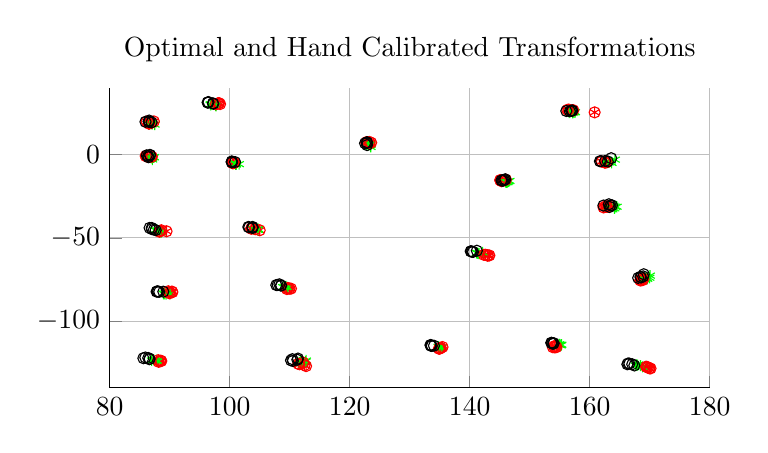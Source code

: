 % This file was created by matlab2tikz v0.4.0.
% Copyright (c) 2008--2013, Nico Schlömer <nico.schloemer@gmail.com>
% All rights reserved.
% 
% The latest updates can be retrieved from
%   http://www.mathworks.com/matlabcentral/fileexchange/22022-matlab2tikz
% where you can also make suggestions and rate matlab2tikz.
% 
% 
% 
\begin{tikzpicture}

\begin{axis}[%
width=3.0in,
height=1.5in,
view={0}{90},
scale only axis,
xmin=80,
xmax=180,
xmajorgrids,
ymin=-140,
ymax=40,
ymajorgrids,
zmin=5,
zmax=15,
zmajorgrids,
title={Optimal and Hand Calibrated Transformations},
axis x line*=bottom,
axis y line*=left,
axis z line*=left
]
\addplot3 [
color=red,
only marks,
mark=asterisk,
mark options={solid}]
table[row sep=crcr] {
87.356 19.883 12.922\\
86.624 18.877 13.024\\
86.155 19.817 12.941\\
86.547 18.485 13.115\\
87.024 19.217 13.033\\
98.154 30.856 11.878\\
98.002 30.549 12.026\\
98.204 30.824 12.349\\
97.681 30.204 12.213\\
98.396 30.291 12.082\\
123.294 6.708 12.165\\
123.571 7.092 12.076\\
122.75 7.102 12.163\\
123.267 7.563 12.134\\
122.806 7.452 12.119\\
146.035 -15.102 11.39\\
145.115 -15.555 11.512\\
145.321 -15.991 11.44\\
145.824 -15.386 11.304\\
145.084 -15.298 11.611\\
143.275 -60.534 11.118\\
143.014 -60.474 11.194\\
142.37 -60.18 11.189\\
142.652 -60.154 11.063\\
142.981 -60.693 10.893\\
134.962 -116.51 11.457\\
135.13 -116.107 11.573\\
135.462 -115.504 11.339\\
135.159 -115.965 11.481\\
134.865 -116.447 11.41\\
154.192 -114.83 10.594\\
154.466 -115.54 10.599\\
154.065 -115.209 10.617\\
154.2 -115.727 10.742\\
153.866 -115.611 10.7\\
169.72 -127.769 10.253\\
169.557 -127.508 10.098\\
169.402 -127.267 10.008\\
170.131 -128.34 10.134\\
169.942 -128.27 10.131\\
168.823 -75.339 10.273\\
168.933 -74.503 10.356\\
168.45 -75.466 10.703\\
168.429 -75.49 10.626\\
168.609 -75.426 10.344\\
162.584 -31.258 10.562\\
162.779 -31.119 10.579\\
163.229 -31.087 10.824\\
162.888 -31.378 10.813\\
162.308 -31.733 10.8\\
162.559 -4.698 10.93\\
162.493 -4.66 10.911\\
162.811 -4.694 10.697\\
162.556 -4.788 10.647\\
162.027 -4.251 10.806\\
87.016 -1.336 13.52\\
86.257 -1.222 13.15\\
86.316 -1.038 13.344\\
86.904 -1.051 13.273\\
85.997 -0.879 13.188\\
157.06 26.25 11.513\\
160.821 25.304 8.803\\
156.506 27.004 11.29\\
157.262 26.622 11.106\\
156.264 26.805 11.138\\
88.599 -45.431 12.879\\
89.47 -46.04 13.381\\
88.357 -46.057 13.222\\
88.269 -46.289 13.069\\
88.373 -45.922 13.17\\
90.442 -82.566 12.808\\
90.377 -82.225 12.652\\
90.055 -82.813 12.722\\
89.96 -83.256 12.738\\
89.761 -82.051 12.637\\
88.598 -123.856 12.55\\
88.152 -124.367 12.304\\
88.483 -123.683 12.512\\
88.388 -123.991 12.494\\
88.083 -123.399 12.521\\
111.626 -125.832 11.666\\
112.245 -124.818 11.359\\
112.472 -126.329 11.795\\
112.724 -126.943 10.882\\
111.428 -125.584 11.631\\
110.209 -80.453 12.021\\
109.541 -80.726 12.073\\
109.688 -80.066 12.062\\
109.955 -80.449 11.843\\
109.668 -80.226 12.034\\
103.584 -44.471 13.025\\
104.253 -44.784 12.982\\
103.607 -44.367 13.117\\
104.999 -45.43 12.752\\
103.726 -43.988 13.122\\
100.505 -5.223 12.511\\
100.683 -5.11 12.49\\
100.723 -4.903 12.649\\
100.559 -5.11 12.542\\
100.684 -4.774 12.459\\
};
\addplot3 [
color=green,
only marks,
mark=asterisk,
mark options={solid}]
table[row sep=crcr] {
87.503 17.965 12.934\\
87.095 19.061 12.612\\
87.001 18.557 12.825\\
87.08 18.215 12.906\\
86.483 18.304 12.841\\
96.842 29.849 12.857\\
96.772 29.984 12.8\\
97.724 29.217 12.511\\
97.653 29.445 12.548\\
96.916 30.217 12.582\\
123.47 5.789 11.859\\
123.468 6.268 11.728\\
123.148 5.627 11.804\\
123.453 6.092 11.671\\
123.497 4.549 12.577\\
146.656 -15.818 11.11\\
146.151 -16.659 11.41\\
146.005 -16.495 11.356\\
146.321 -16.592 11.304\\
146.478 -16.129 11.202\\
141.142 -59.037 11.207\\
142.16 -58.717 10.649\\
141.241 -59.126 11.265\\
141.539 -59.431 11.275\\
141.385 -59.278 11.067\\
134.861 -115.82 11.164\\
135.0 -115.872 11.167\\
134.772 -115.353 11.409\\
134.871 -115.377 11.432\\
135.359 -115.748 10.983\\
154.963 -113.967 10.949\\
155.305 -114.094 10.547\\
154.899 -113.869 10.933\\
155.069 -114.268 10.736\\
155.214 -114.496 10.645\\
168.818 -127.39 10.438\\
167.656 -126.686 10.473\\
167.993 -126.299 10.765\\
167.796 -126.193 10.88\\
168.465 -126.677 10.35\\
170.054 -72.648 9.681\\
169.614 -74.588 10.24\\
169.139 -74.865 10.288\\
169.516 -74.178 10.303\\
169.966 -73.926 9.715\\
163.086 -31.486 10.829\\
164.261 -31.312 10.734\\
164.127 -32.332 10.835\\
164.513 -31.315 10.311\\
163.991 -30.693 10.534\\
164.213 -3.052 10.158\\
163.661 -5.03 10.633\\
163.217 -4.702 10.979\\
162.351 -4.891 10.998\\
162.533 -4.818 11.038\\
87.342 -1.67 13.387\\
87.063 -2.226 13.283\\
87.37 -1.548 12.988\\
87.107 -2.959 13.243\\
86.819 -1.817 13.336\\
157.37 25.373 11.111\\
157.518 25.444 11.017\\
156.571 25.206 11.11\\
157.566 25.506 11.056\\
157.164 25.032 11.03\\
87.557 -45.346 12.704\\
87.916 -45.372 12.755\\
88.577 -46.693 12.912\\
87.945 -46.087 12.922\\
88.287 -46.378 12.982\\
89.393 -83.701 12.936\\
89.183 -83.509 12.907\\
89.059 -83.408 12.883\\
90.077 -83.609 13.001\\
88.959 -83.602 13.05\\
87.798 -123.396 12.607\\
87.97 -124.121 12.792\\
86.989 -123.538 12.669\\
88.031 -123.972 12.609\\
87.312 -123.143 12.701\\
112.647 -124.316 11.362\\
111.813 -123.972 10.939\\
112.744 -123.592 11.171\\
111.899 -125.066 11.704\\
111.595 -124.678 11.873\\
109.636 -79.763 12.118\\
109.693 -79.825 12.59\\
109.103 -79.451 12.606\\
108.873 -79.525 12.092\\
109.388 -79.071 11.903\\
104.144 -44.911 12.235\\
104.702 -45.283 12.471\\
104.699 -45.019 12.434\\
104.008 -44.694 12.368\\
104.722 -44.664 12.643\\
101.053 -5.932 12.712\\
101.56 -5.762 12.771\\
101.017 -5.355 12.558\\
101.041 -5.697 12.692\\
101.0 -5.813 12.688\\
};
\addplot3 [
color=red,
only marks,
mark=o,
mark options={solid}]
table[row sep=crcr] {
87.356 19.883 12.922\\
86.624 18.877 13.024\\
86.155 19.817 12.941\\
86.547 18.485 13.115\\
87.024 19.217 13.033\\
98.154 30.856 11.878\\
98.002 30.549 12.026\\
98.204 30.824 12.349\\
97.681 30.204 12.213\\
98.396 30.291 12.082\\
123.294 6.708 12.165\\
123.571 7.092 12.076\\
122.75 7.102 12.163\\
123.267 7.563 12.134\\
122.806 7.452 12.119\\
146.035 -15.102 11.39\\
145.115 -15.555 11.512\\
145.321 -15.991 11.44\\
145.824 -15.386 11.304\\
145.084 -15.298 11.611\\
143.275 -60.534 11.118\\
143.014 -60.474 11.194\\
142.37 -60.18 11.189\\
142.652 -60.154 11.063\\
142.981 -60.693 10.893\\
134.962 -116.51 11.457\\
135.13 -116.107 11.573\\
135.462 -115.504 11.339\\
135.159 -115.965 11.481\\
134.865 -116.447 11.41\\
154.192 -114.83 10.594\\
154.466 -115.54 10.599\\
154.065 -115.209 10.617\\
154.2 -115.727 10.742\\
153.866 -115.611 10.7\\
169.72 -127.769 10.253\\
169.557 -127.508 10.098\\
169.402 -127.267 10.008\\
170.131 -128.34 10.134\\
169.942 -128.27 10.131\\
168.823 -75.339 10.273\\
168.933 -74.503 10.356\\
168.45 -75.466 10.703\\
168.429 -75.49 10.626\\
168.609 -75.426 10.344\\
162.584 -31.258 10.562\\
162.779 -31.119 10.579\\
163.229 -31.087 10.824\\
162.888 -31.378 10.813\\
162.308 -31.733 10.8\\
162.559 -4.698 10.93\\
162.493 -4.66 10.911\\
162.811 -4.694 10.697\\
162.556 -4.788 10.647\\
162.027 -4.251 10.806\\
87.016 -1.336 13.52\\
86.257 -1.222 13.15\\
86.316 -1.038 13.344\\
86.904 -1.051 13.273\\
85.997 -0.879 13.188\\
157.06 26.25 11.513\\
160.821 25.304 8.803\\
156.506 27.004 11.29\\
157.262 26.622 11.106\\
156.264 26.805 11.138\\
88.599 -45.431 12.879\\
89.47 -46.04 13.381\\
88.357 -46.057 13.222\\
88.269 -46.289 13.069\\
88.373 -45.922 13.17\\
90.442 -82.566 12.808\\
90.377 -82.225 12.652\\
90.055 -82.813 12.722\\
89.96 -83.256 12.738\\
89.761 -82.051 12.637\\
88.598 -123.856 12.55\\
88.152 -124.367 12.304\\
88.483 -123.683 12.512\\
88.388 -123.991 12.494\\
88.083 -123.399 12.521\\
111.626 -125.832 11.666\\
112.245 -124.818 11.359\\
112.472 -126.329 11.795\\
112.724 -126.943 10.882\\
111.428 -125.584 11.631\\
110.209 -80.453 12.021\\
109.541 -80.726 12.073\\
109.688 -80.066 12.062\\
109.955 -80.449 11.843\\
109.668 -80.226 12.034\\
103.584 -44.471 13.025\\
104.253 -44.784 12.982\\
103.607 -44.367 13.117\\
104.999 -45.43 12.752\\
103.726 -43.988 13.122\\
100.505 -5.223 12.511\\
100.683 -5.11 12.49\\
100.723 -4.903 12.649\\
100.559 -5.11 12.542\\
100.684 -4.774 12.459\\
};
\addplot3 [
color=black,
only marks,
mark=o,
mark options={solid}]
table[row sep=crcr] {
86.973 19.302 12.102\\
86.576 20.398 11.767\\
86.476 19.896 11.983\\
86.553 19.555 12.069\\
85.957 19.647 11.996\\
96.384 31.129 12.02\\
96.315 31.265 11.961\\
97.266 30.49 11.688\\
97.196 30.718 11.722\\
96.463 31.495 11.742\\
122.876 6.904 11.486\\
122.878 7.382 11.351\\
122.554 6.744 11.429\\
122.862 7.206 11.295\\
122.888 5.67 12.214\\
145.937 -14.845 11.146\\
145.425 -15.68 11.447\\
145.28 -15.516 11.391\\
145.596 -15.616 11.343\\
145.757 -15.154 11.239\\
140.163 -58.029 11.547\\
141.188 -57.719 10.996\\
140.261 -58.117 11.607\\
140.557 -58.424 11.621\\
140.406 -58.272 11.411\\
133.541 -114.771 11.911\\
133.679 -114.824 11.916\\
133.452 -114.302 12.152\\
133.55 -114.327 12.177\\
134.041 -114.704 11.735\\
153.655 -113.04 11.881\\
153.999 -113.172 11.483\\
153.592 -112.941 11.864\\
153.761 -113.344 11.671\\
153.905 -113.572 11.583\\
167.433 -126.549 11.619\\
166.275 -125.838 11.636\\
166.612 -125.45 11.928\\
166.414 -125.342 12.04\\
167.085 -125.834 11.521\\
169.006 -71.823 10.42\\
168.549 -73.756 10.991\\
168.072 -74.029 11.037\\
168.453 -73.345 11.05\\
168.91 -73.1 10.464\\
162.275 -30.612 11.158\\
163.451 -30.446 11.073\\
163.31 -31.465 11.181\\
163.708 -30.454 10.652\\
163.188 -29.827 10.865\\
163.58 -2.192 10.262\\
163.011 -4.162 10.749\\
162.566 -3.829 11.087\\
161.698 -4.013 11.1\\
161.881 -3.941 11.141\\
86.69 -0.327 12.716\\
86.409 -0.882 12.614\\
86.723 -0.208 12.317\\
86.449 -1.615 12.581\\
86.167 -0.471 12.662\\
156.899 26.28 10.912\\
157.048 26.349 10.819\\
156.099 26.118 10.904\\
157.096 26.411 10.858\\
156.691 25.939 10.832\\
86.649 -44.008 12.398\\
87.007 -44.035 12.453\\
87.659 -45.359 12.627\\
87.031 -44.748 12.626\\
87.37 -45.042 12.692\\
88.252 -82.369 12.966\\
88.043 -82.176 12.933\\
87.92 -82.075 12.907\\
88.935 -82.28 13.036\\
87.817 -82.267 13.074\\
86.421 -122.056 12.95\\
86.587 -122.78 13.143\\
85.61 -122.192 13.005\\
86.65 -122.633 12.96\\
85.935 -121.798 13.037\\
111.275 -123.134 11.959\\
110.447 -122.788 11.525\\
111.378 -122.411 11.764\\
110.519 -123.876 12.301\\
110.216 -123.485 12.463\\
108.525 -78.558 12.316\\
108.577 -78.617 12.79\\
107.989 -78.239 12.796\\
107.764 -78.316 12.281\\
108.283 -77.867 12.093\\
103.242 -43.674 12.089\\
103.795 -44.048 12.334\\
103.795 -43.784 12.295\\
103.106 -43.456 12.22\\
103.817 -43.428 12.502\\
100.382 -4.676 12.213\\
100.888 -4.508 12.275\\
100.35 -4.099 12.054\\
100.371 -4.441 12.191\\
100.329 -4.557 12.187\\
};
\end{axis}
\end{tikzpicture}%